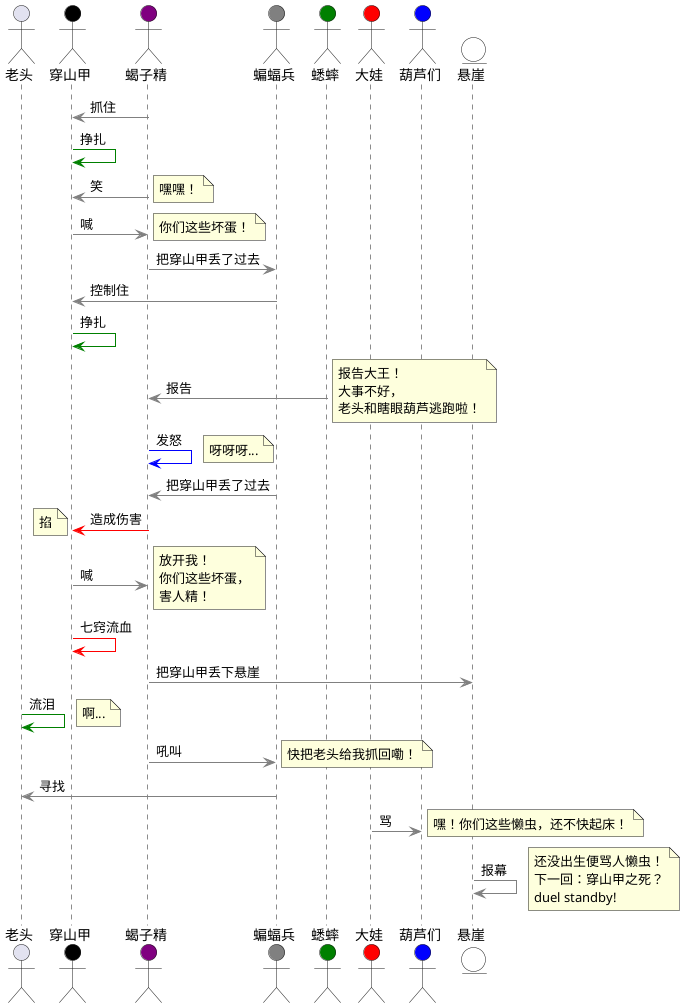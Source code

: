 ' https://www.bilibili.com/video/BV1zQ4y1d7dQ?p=5
' 7:48 ~ 8:33

@startuml
actor       老头   as oldman
actor       穿山甲    as pangolin  #Black
actor       蝎子精    as scorpion   #Purple
actor       蝙蝠兵    as bats       #Grey
actor       蟋蟀      as cricket    #Green
actor       大娃      as dawa       #Red
actor       葫芦们    as hulu       #Blue
entity      悬崖  as cliff #White

scorpion -[#Grey]> pangolin : 抓住
pangolin -[#Green]> pangolin : 挣扎

scorpion -[#Grey]> pangolin : 笑
note right
    嘿嘿！
end note

pangolin -[#Grey]> scorpion : 喊
note right
    你们这些坏蛋！
end note

scorpion -[#Grey]> bats : 把穿山甲丢了过去
bats -[#Grey]> pangolin : 控制住
pangolin -[#Green]> pangolin : 挣扎

cricket -[#Grey]> scorpion : 报告
note right
    报告大王！
    大事不好，
    老头和瞎眼葫芦逃跑啦！
end note

scorpion -[#Blue]> scorpion : 发怒
note right: 呀呀呀...

bats -[#Grey]> scorpion : 把穿山甲丢了过去
scorpion -[#Red]> pangolin : 造成伤害
note left: 掐
pangolin -[#Grey]> scorpion : 喊
note right
    放开我！
    你们这些坏蛋，
    害人精！
end note

pangolin -[#Red]> pangolin : 七窍流血
scorpion -[#Grey]> cliff : 把穿山甲丢下悬崖

oldman -[#Green]> oldman : 流泪
note right: 啊...

scorpion -[#Grey]> bats : 吼叫
note right
    快把老头给我抓回嘞！
end note

bats -[#Grey]> oldman : 寻找
dawa -[#Grey]> hulu : 骂
note right
    嘿！你们这些懒虫，还不快起床！
end note

cliff -[#Grey]> cliff : 报幕
note right
    还没出生便骂人懒虫！
    下一回：穿山甲之死？
    duel standby!
end note



@enduml

